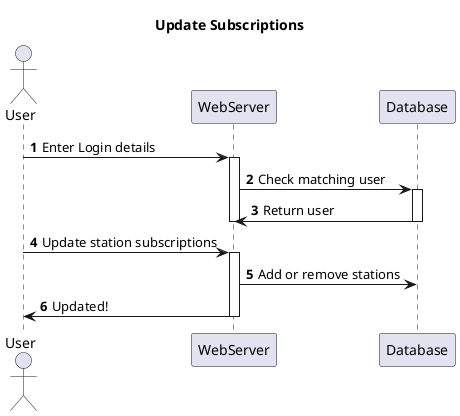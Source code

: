 @startuml
'https://plantuml.com/sequence-diagram

autonumber
title Update Subscriptions
actor User
participant WebServer
participant Database
User -> WebServer: Enter Login details
activate WebServer
WebServer -> Database: Check matching user
activate Database
Database -> WebServer: Return user
deactivate Database
deactivate WebServer
User -> WebServer: Update station subscriptions
activate WebServer
WebServer -> Database: Add or remove stations
WebServer -> User: Updated!
deactivate WebServer
@enduml